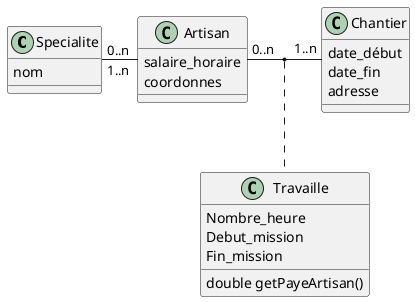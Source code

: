 @startuml dc

class Specialite {
    nom
}

class Artisan {
    salaire_horaire
    coordonnes
}

class Chantier {
    date_début
    date_fin
    adresse
}

class Travaille {
    Nombre_heure
    Debut_mission
    Fin_mission
    double getPayeArtisan()
}

Specialite "0..n" - "1..n" Artisan
Artisan "0..n" - "1..n" Chantier 
(Artisan, Chantier) .. Travaille

@enduml